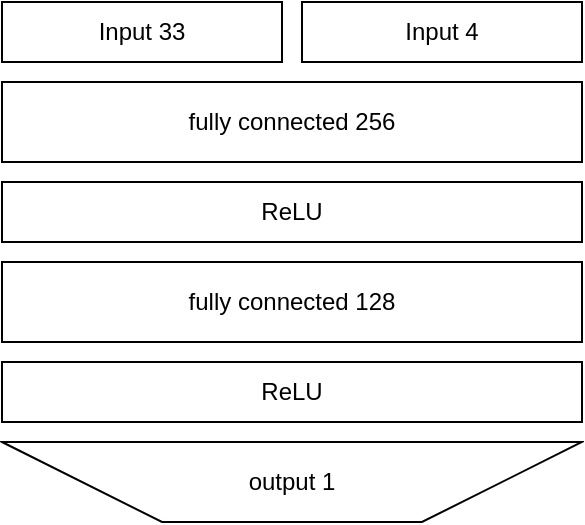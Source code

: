 <mxfile version="13.9.9" type="device"><diagram id="nrrJYcv0uq59VwbDgAv4" name="Seite-1"><mxGraphModel dx="1102" dy="817" grid="1" gridSize="10" guides="1" tooltips="1" connect="1" arrows="1" fold="1" page="1" pageScale="1" pageWidth="827" pageHeight="1169" math="0" shadow="0"><root><mxCell id="0"/><mxCell id="1" parent="0"/><mxCell id="7rkPtfT4w0qTKY7EhR4C-1" value="fully connected 256" style="rounded=0;whiteSpace=wrap;html=1;" parent="1" vertex="1"><mxGeometry x="350" y="340" width="290" height="40" as="geometry"/></mxCell><mxCell id="7rkPtfT4w0qTKY7EhR4C-2" value="ReLU" style="rounded=0;whiteSpace=wrap;html=1;" parent="1" vertex="1"><mxGeometry x="350" y="390" width="290" height="30" as="geometry"/></mxCell><mxCell id="7rkPtfT4w0qTKY7EhR4C-3" value="fully connected 128" style="rounded=0;whiteSpace=wrap;html=1;" parent="1" vertex="1"><mxGeometry x="350" y="430" width="290" height="40" as="geometry"/></mxCell><mxCell id="7rkPtfT4w0qTKY7EhR4C-4" value="ReLU" style="rounded=0;whiteSpace=wrap;html=1;" parent="1" vertex="1"><mxGeometry x="350" y="480" width="290" height="30" as="geometry"/></mxCell><mxCell id="7rkPtfT4w0qTKY7EhR4C-7" value="output 1" style="shape=trapezoid;perimeter=trapezoidPerimeter;whiteSpace=wrap;html=1;fixedSize=1;flipH=0;flipV=1;size=80;" parent="1" vertex="1"><mxGeometry x="350" y="520" width="290" height="40" as="geometry"/></mxCell><mxCell id="AOpUMN5aE7cgSAECqmY0-1" value="Input 33" style="rounded=0;whiteSpace=wrap;html=1;" vertex="1" parent="1"><mxGeometry x="350" y="300" width="140" height="30" as="geometry"/></mxCell><mxCell id="AOpUMN5aE7cgSAECqmY0-2" value="Input 4" style="rounded=0;whiteSpace=wrap;html=1;" vertex="1" parent="1"><mxGeometry x="500" y="300" width="140" height="30" as="geometry"/></mxCell></root></mxGraphModel></diagram></mxfile>